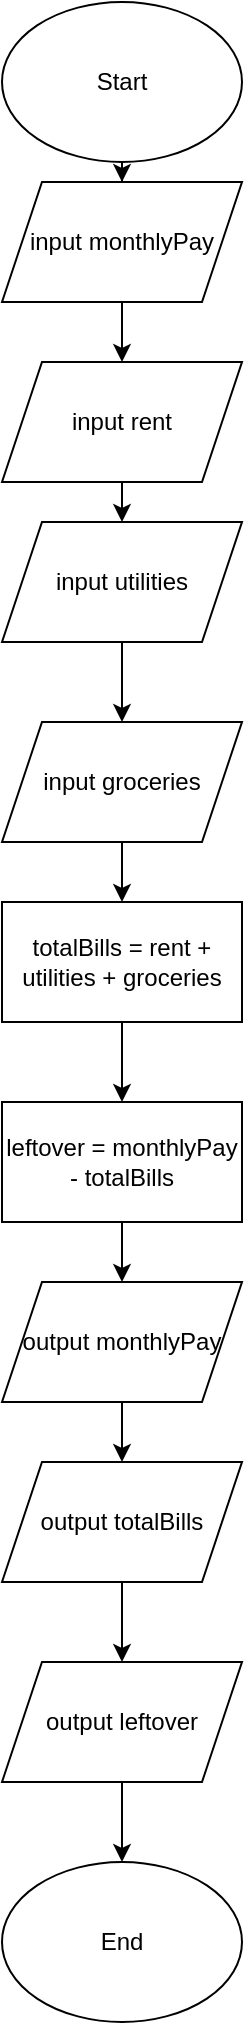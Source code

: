 <mxfile version="24.7.17">
  <diagram name="Page-1" id="8nSmg-HqTqeQcztwKxwL">
    <mxGraphModel dx="1219" dy="713" grid="1" gridSize="10" guides="1" tooltips="1" connect="1" arrows="1" fold="1" page="1" pageScale="1" pageWidth="850" pageHeight="1100" math="0" shadow="0">
      <root>
        <mxCell id="0" />
        <mxCell id="1" parent="0" />
        <mxCell id="f0FLcD3i31FIvxZtQiDZ-31" style="edgeStyle=orthogonalEdgeStyle;rounded=0;orthogonalLoop=1;jettySize=auto;html=1;exitX=0.5;exitY=1;exitDx=0;exitDy=0;" edge="1" parent="1" source="f0FLcD3i31FIvxZtQiDZ-1" target="f0FLcD3i31FIvxZtQiDZ-2">
          <mxGeometry relative="1" as="geometry" />
        </mxCell>
        <mxCell id="f0FLcD3i31FIvxZtQiDZ-1" value="Start" style="ellipse;whiteSpace=wrap;html=1;" vertex="1" parent="1">
          <mxGeometry x="140" y="10" width="120" height="80" as="geometry" />
        </mxCell>
        <mxCell id="f0FLcD3i31FIvxZtQiDZ-22" style="edgeStyle=orthogonalEdgeStyle;rounded=0;orthogonalLoop=1;jettySize=auto;html=1;exitX=0.5;exitY=1;exitDx=0;exitDy=0;entryX=0.5;entryY=0;entryDx=0;entryDy=0;" edge="1" parent="1" source="f0FLcD3i31FIvxZtQiDZ-2" target="f0FLcD3i31FIvxZtQiDZ-3">
          <mxGeometry relative="1" as="geometry" />
        </mxCell>
        <mxCell id="f0FLcD3i31FIvxZtQiDZ-2" value="input monthlyPay" style="shape=parallelogram;perimeter=parallelogramPerimeter;whiteSpace=wrap;html=1;fixedSize=1;" vertex="1" parent="1">
          <mxGeometry x="140" y="100" width="120" height="60" as="geometry" />
        </mxCell>
        <mxCell id="f0FLcD3i31FIvxZtQiDZ-23" style="edgeStyle=orthogonalEdgeStyle;rounded=0;orthogonalLoop=1;jettySize=auto;html=1;exitX=0.5;exitY=1;exitDx=0;exitDy=0;entryX=0.5;entryY=0;entryDx=0;entryDy=0;" edge="1" parent="1" source="f0FLcD3i31FIvxZtQiDZ-3" target="f0FLcD3i31FIvxZtQiDZ-4">
          <mxGeometry relative="1" as="geometry" />
        </mxCell>
        <mxCell id="f0FLcD3i31FIvxZtQiDZ-3" value="input rent" style="shape=parallelogram;perimeter=parallelogramPerimeter;whiteSpace=wrap;html=1;fixedSize=1;" vertex="1" parent="1">
          <mxGeometry x="140" y="190" width="120" height="60" as="geometry" />
        </mxCell>
        <mxCell id="f0FLcD3i31FIvxZtQiDZ-21" style="edgeStyle=orthogonalEdgeStyle;rounded=0;orthogonalLoop=1;jettySize=auto;html=1;exitX=0.5;exitY=1;exitDx=0;exitDy=0;" edge="1" parent="1" source="f0FLcD3i31FIvxZtQiDZ-4" target="f0FLcD3i31FIvxZtQiDZ-5">
          <mxGeometry relative="1" as="geometry" />
        </mxCell>
        <mxCell id="f0FLcD3i31FIvxZtQiDZ-4" value="input utilities" style="shape=parallelogram;perimeter=parallelogramPerimeter;whiteSpace=wrap;html=1;fixedSize=1;" vertex="1" parent="1">
          <mxGeometry x="140" y="270" width="120" height="60" as="geometry" />
        </mxCell>
        <mxCell id="f0FLcD3i31FIvxZtQiDZ-24" style="edgeStyle=orthogonalEdgeStyle;rounded=0;orthogonalLoop=1;jettySize=auto;html=1;exitX=0.5;exitY=1;exitDx=0;exitDy=0;entryX=0.5;entryY=0;entryDx=0;entryDy=0;" edge="1" parent="1" source="f0FLcD3i31FIvxZtQiDZ-5" target="f0FLcD3i31FIvxZtQiDZ-7">
          <mxGeometry relative="1" as="geometry" />
        </mxCell>
        <mxCell id="f0FLcD3i31FIvxZtQiDZ-5" value="input groceries" style="shape=parallelogram;perimeter=parallelogramPerimeter;whiteSpace=wrap;html=1;fixedSize=1;" vertex="1" parent="1">
          <mxGeometry x="140" y="370" width="120" height="60" as="geometry" />
        </mxCell>
        <mxCell id="f0FLcD3i31FIvxZtQiDZ-25" style="edgeStyle=orthogonalEdgeStyle;rounded=0;orthogonalLoop=1;jettySize=auto;html=1;exitX=0.5;exitY=1;exitDx=0;exitDy=0;entryX=0.5;entryY=0;entryDx=0;entryDy=0;" edge="1" parent="1" source="f0FLcD3i31FIvxZtQiDZ-7" target="f0FLcD3i31FIvxZtQiDZ-8">
          <mxGeometry relative="1" as="geometry" />
        </mxCell>
        <mxCell id="f0FLcD3i31FIvxZtQiDZ-7" value="totalBills = rent + utilities + groceries" style="rounded=0;whiteSpace=wrap;html=1;" vertex="1" parent="1">
          <mxGeometry x="140" y="460" width="120" height="60" as="geometry" />
        </mxCell>
        <mxCell id="f0FLcD3i31FIvxZtQiDZ-26" style="edgeStyle=orthogonalEdgeStyle;rounded=0;orthogonalLoop=1;jettySize=auto;html=1;exitX=0.5;exitY=1;exitDx=0;exitDy=0;entryX=0.5;entryY=0;entryDx=0;entryDy=0;" edge="1" parent="1" source="f0FLcD3i31FIvxZtQiDZ-8" target="f0FLcD3i31FIvxZtQiDZ-9">
          <mxGeometry relative="1" as="geometry" />
        </mxCell>
        <mxCell id="f0FLcD3i31FIvxZtQiDZ-8" value="leftover = monthlyPay - totalBills" style="rounded=0;whiteSpace=wrap;html=1;" vertex="1" parent="1">
          <mxGeometry x="140" y="560" width="120" height="60" as="geometry" />
        </mxCell>
        <mxCell id="f0FLcD3i31FIvxZtQiDZ-27" style="edgeStyle=orthogonalEdgeStyle;rounded=0;orthogonalLoop=1;jettySize=auto;html=1;exitX=0.5;exitY=1;exitDx=0;exitDy=0;entryX=0.5;entryY=0;entryDx=0;entryDy=0;" edge="1" parent="1" source="f0FLcD3i31FIvxZtQiDZ-9" target="f0FLcD3i31FIvxZtQiDZ-10">
          <mxGeometry relative="1" as="geometry" />
        </mxCell>
        <mxCell id="f0FLcD3i31FIvxZtQiDZ-9" value="output monthlyPay" style="shape=parallelogram;perimeter=parallelogramPerimeter;whiteSpace=wrap;html=1;fixedSize=1;" vertex="1" parent="1">
          <mxGeometry x="140" y="650" width="120" height="60" as="geometry" />
        </mxCell>
        <mxCell id="f0FLcD3i31FIvxZtQiDZ-28" style="edgeStyle=orthogonalEdgeStyle;rounded=0;orthogonalLoop=1;jettySize=auto;html=1;exitX=0.5;exitY=1;exitDx=0;exitDy=0;entryX=0.5;entryY=0;entryDx=0;entryDy=0;" edge="1" parent="1" source="f0FLcD3i31FIvxZtQiDZ-10" target="f0FLcD3i31FIvxZtQiDZ-11">
          <mxGeometry relative="1" as="geometry" />
        </mxCell>
        <mxCell id="f0FLcD3i31FIvxZtQiDZ-10" value="output totalBills" style="shape=parallelogram;perimeter=parallelogramPerimeter;whiteSpace=wrap;html=1;fixedSize=1;" vertex="1" parent="1">
          <mxGeometry x="140" y="740" width="120" height="60" as="geometry" />
        </mxCell>
        <mxCell id="f0FLcD3i31FIvxZtQiDZ-30" style="edgeStyle=orthogonalEdgeStyle;rounded=0;orthogonalLoop=1;jettySize=auto;html=1;exitX=0.5;exitY=1;exitDx=0;exitDy=0;entryX=0.5;entryY=0;entryDx=0;entryDy=0;" edge="1" parent="1" source="f0FLcD3i31FIvxZtQiDZ-11" target="f0FLcD3i31FIvxZtQiDZ-29">
          <mxGeometry relative="1" as="geometry" />
        </mxCell>
        <mxCell id="f0FLcD3i31FIvxZtQiDZ-11" value="output leftover" style="shape=parallelogram;perimeter=parallelogramPerimeter;whiteSpace=wrap;html=1;fixedSize=1;" vertex="1" parent="1">
          <mxGeometry x="140" y="840" width="120" height="60" as="geometry" />
        </mxCell>
        <mxCell id="f0FLcD3i31FIvxZtQiDZ-29" value="End" style="ellipse;whiteSpace=wrap;html=1;" vertex="1" parent="1">
          <mxGeometry x="140" y="940" width="120" height="80" as="geometry" />
        </mxCell>
      </root>
    </mxGraphModel>
  </diagram>
</mxfile>
